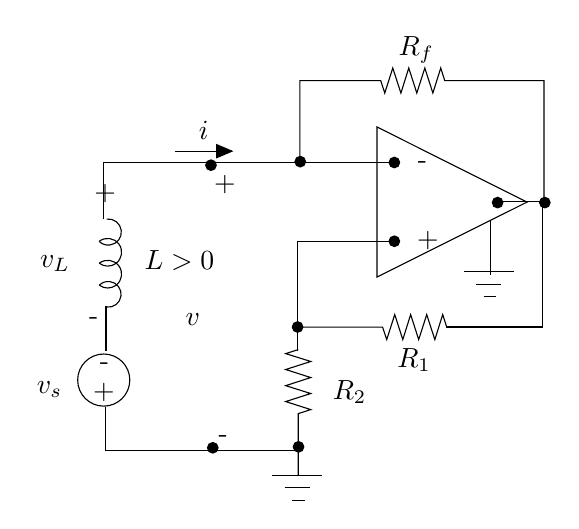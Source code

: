 \begin{tikzpicture}[y=-1cm]
\sf
\draw[black] (2.573,3.033) -- (2.573,1.993) -- (3.6,1.993) -- (3.651,2.151) -- (3.753,1.833) -- (3.856,2.151) -- (3.956,1.833) -- (4.058,2.151) -- (4.16,1.833) -- (4.262,2.151) -- (4.362,1.833) -- (4.413,1.993) -- (5.673,1.993) -- (5.673,3.522);
\draw[black] (2.556,5.124) -- (3.624,5.124) -- (3.676,5.282) -- (3.778,4.964) -- (3.88,5.282) -- (3.98,4.964) -- (4.082,5.282) -- (4.184,4.964) -- (4.287,5.282) -- (4.387,4.964) -- (4.438,5.124);
\draw[black] (2.553,7) -- (2.553,6.222) -- (2.711,6.171) -- (2.393,6.069) -- (2.711,5.967) -- (2.393,5.867) -- (2.711,5.764) -- (2.393,5.662) -- (2.711,5.56) -- (2.393,5.46) -- (2.553,5.409);
\draw[black] (0.082,5.796) circle (0.331cm);
\path (0.084,5.869) node[text=black,anchor=base,rotate=180.0] {+};
\path (0.076,5.509) node[text=black,anchor=base,rotate=180.0] {-};
\filldraw[black] (3.773,3.033) circle (0.067cm);
\filldraw[black] (3.773,4.033) circle (0.067cm);
\filldraw[black] (5.084,3.542) circle (0.067cm);
\filldraw[black] (5.684,3.542) circle (0.067cm);
\filldraw[black] (2.578,3.022) circle (0.067cm);
\filldraw[black] (2.544,5.122) circle (0.067cm);
\filldraw[black] (2.556,6.644) circle (0.067cm);
\filldraw[black] (1.444,3.067) circle (0.067cm);
\filldraw[black] (1.467,6.656) circle (0.067cm);
\draw[black] (5.151,3.531) -- (5.733,3.531);
\draw[arrows=-triangle 45,black] (0.984,2.889) -- (1.729,2.889);
\draw[black] (4.989,4.456) -- (4.989,3.767);
\draw[black] (4.433,5.122) -- (5.656,5.122) -- (5.656,3.533);
\draw (0.111,4.856) -- (0.111,5.433);
\draw (0.1,6.133) -- (0.1,6.689) -- (2.544,6.689);
\path (4.051,1.678) node[text=black,anchor=base] {$R_f$};
\path (1.351,2.744) node[text=black,anchor=base] {$i$};
\path (2.867,6.044) node[text=black,anchor=base west] {$R_2$};
\path (4.022,5.633) node[text=black,anchor=base] {$R_1$};
\path (-0.222,4.367) node[text=black,anchor=base east] {$v_L$};
\path (0.478,4.389) node[text=black,anchor=base west] {$L>0$};
\path (1.429,5.109) node[text=black,anchor=base east] {$v$};
\path (-0.322,5.967) node[anchor=base east] {$v_s$};
\draw[black] (2.562,6.722) -- cycle;
\draw (0.14,3.916) +(-97:0.166) arc (-97:134:0.166);
\draw (0.133,4.173) +(-127:0.176) arc (-127:128:0.176);
\draw (0.14,4.707) +(97:0.163) arc (97:-134:0.163);
\draw (0.133,4.451) +(-127:0.176) arc (-127:128:0.176);
\draw (4.656,4.422) -- (5.289,4.422);
\draw (4.813,4.582) -- (5.131,4.582);
\draw (4.909,4.74) -- (5.067,4.74);
\draw (2.222,7.004) -- (2.856,7.004);
\draw (2.38,7.164) -- (2.698,7.164);
\draw (2.476,7.322) -- (2.633,7.322);
\draw (3.553,2.582) -- (5.458,3.536) -- (3.553,4.487) -- cycle;
\draw (2.544,5.422) -- (2.544,4.033) -- (3.162,4.033) -- (3.707,4.033);
\draw (0.12,4.869) -- cycle;
\draw (0.078,3.756) -- (0.078,3.033) -- (0.656,3.033) -- (3.707,3.033);
\draw (0.12,4.869) -- cycle;
\path (3.938,4.109) node[anchor=base west] {+};
\path (3.949,3.107) node[anchor=base west] {-};
\path (1.36,3.398) node[anchor=base west] {+};
\path (1.416,6.584) node[anchor=base west] {-};
\path (-0.162,3.52) node[anchor=base west] {+};
\path (-0.229,5.084) node[anchor=base west] {-};

\end{tikzpicture}%

%% Configure (x)emacs for this file ...
%% Local Variables:
%% mode: latex
%% End: